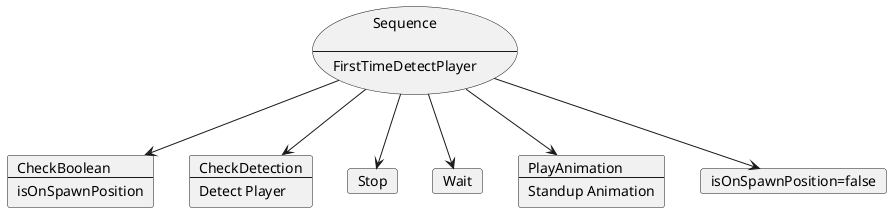 @startuml

usecase Sequence[
    Sequence
    
    ---
    FirstTimeDetectPlayer
]
card CheckBoolean[
    CheckBoolean
    ---
    isOnSpawnPosition
]
card CheckDetection[
    CheckDetection
    ---
    Detect Player
]
card Stop
card Wait
card PlayAnimation[
    PlayAnimation
    ---
    Standup Animation
]
card SetBoolean[
    isOnSpawnPosition=false
]
Sequence-->CheckBoolean
Sequence-->CheckDetection
Sequence-->Stop
Sequence-->Wait
Sequence-->PlayAnimation
Sequence-->SetBoolean

@enduml